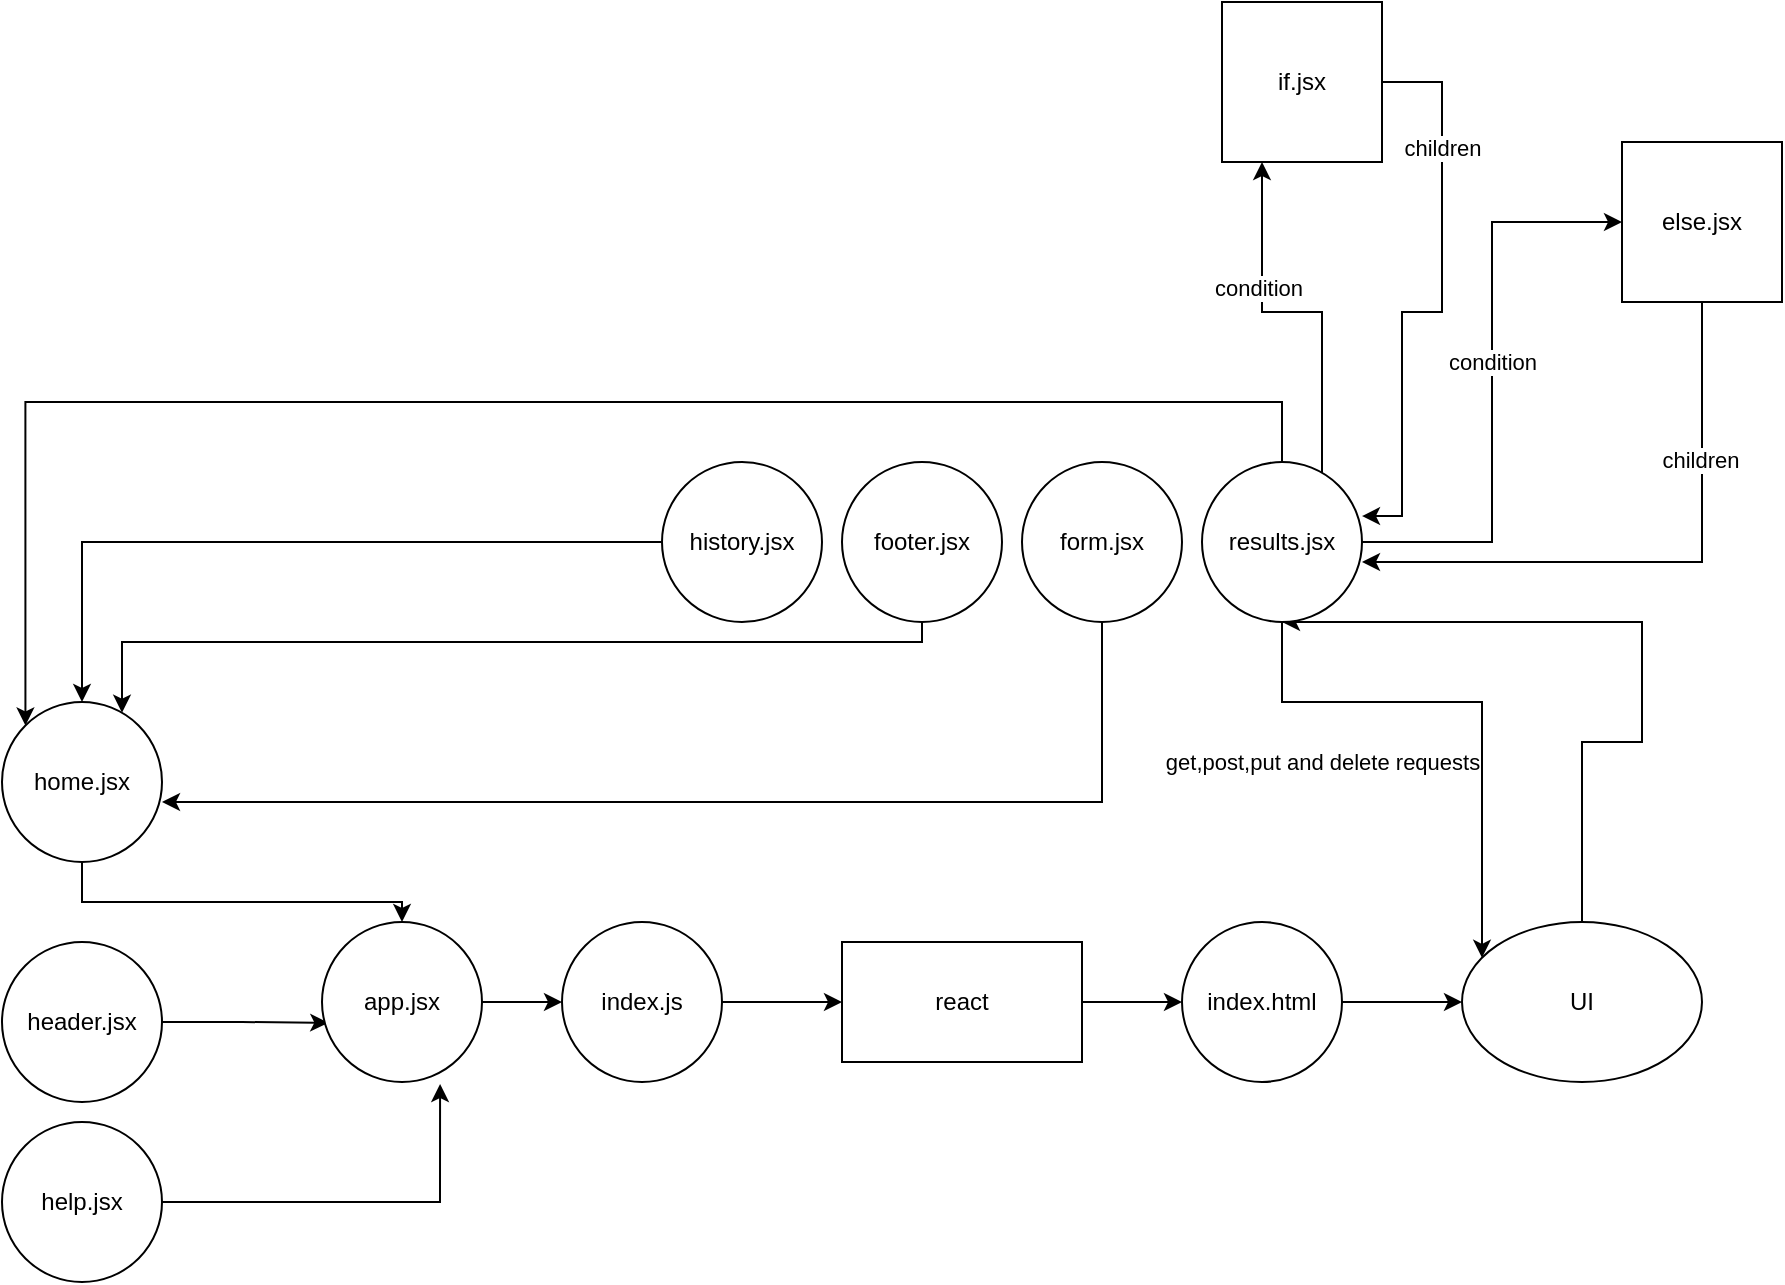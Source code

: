 <mxfile version="14.8.1" type="github">
  <diagram id="CyibtDGt1zRBIY38E2ax" name="Page-1">
    <mxGraphModel dx="1422" dy="1805" grid="1" gridSize="10" guides="1" tooltips="1" connect="1" arrows="1" fold="1" page="1" pageScale="1" pageWidth="850" pageHeight="1100" math="0" shadow="0">
      <root>
        <mxCell id="0" />
        <mxCell id="1" parent="0" />
        <mxCell id="5jCtWk1MnimySxwpMfV8-1" style="edgeStyle=orthogonalEdgeStyle;rounded=0;orthogonalLoop=1;jettySize=auto;html=1;exitX=1;exitY=0.5;exitDx=0;exitDy=0;entryX=0;entryY=0.5;entryDx=0;entryDy=0;" parent="1" source="5jCtWk1MnimySxwpMfV8-2" target="5jCtWk1MnimySxwpMfV8-15" edge="1">
          <mxGeometry relative="1" as="geometry" />
        </mxCell>
        <mxCell id="5jCtWk1MnimySxwpMfV8-2" value="react" style="rounded=0;whiteSpace=wrap;html=1;" parent="1" vertex="1">
          <mxGeometry x="420" y="220" width="120" height="60" as="geometry" />
        </mxCell>
        <mxCell id="5jCtWk1MnimySxwpMfV8-3" style="edgeStyle=orthogonalEdgeStyle;rounded=0;orthogonalLoop=1;jettySize=auto;html=1;entryX=0.5;entryY=1;entryDx=0;entryDy=0;" parent="1" source="5jCtWk1MnimySxwpMfV8-5" target="5jCtWk1MnimySxwpMfV8-19" edge="1">
          <mxGeometry relative="1" as="geometry">
            <Array as="points">
              <mxPoint x="790" y="120" />
              <mxPoint x="820" y="120" />
              <mxPoint x="820" y="60" />
            </Array>
          </mxGeometry>
        </mxCell>
        <mxCell id="5jCtWk1MnimySxwpMfV8-4" value="get,post,put and delete requests" style="edgeLabel;html=1;align=center;verticalAlign=middle;resizable=0;points=[];" parent="5jCtWk1MnimySxwpMfV8-3" vertex="1" connectable="0">
          <mxGeometry x="0.138" y="2" relative="1" as="geometry">
            <mxPoint x="-135" y="68" as="offset" />
          </mxGeometry>
        </mxCell>
        <mxCell id="5jCtWk1MnimySxwpMfV8-5" value="UI" style="ellipse;whiteSpace=wrap;html=1;" parent="1" vertex="1">
          <mxGeometry x="730" y="210" width="120" height="80" as="geometry" />
        </mxCell>
        <mxCell id="z7aVrtwdr3h7vjK7sF4N-5" style="edgeStyle=orthogonalEdgeStyle;rounded=0;orthogonalLoop=1;jettySize=auto;html=1;" edge="1" parent="1" source="5jCtWk1MnimySxwpMfV8-7" target="z7aVrtwdr3h7vjK7sF4N-3">
          <mxGeometry relative="1" as="geometry">
            <Array as="points">
              <mxPoint x="460" y="70" />
              <mxPoint x="60" y="70" />
            </Array>
          </mxGeometry>
        </mxCell>
        <mxCell id="5jCtWk1MnimySxwpMfV8-7" value="footer.jsx" style="ellipse;whiteSpace=wrap;html=1;aspect=fixed;" parent="1" vertex="1">
          <mxGeometry x="420" y="-20" width="80" height="80" as="geometry" />
        </mxCell>
        <mxCell id="5jCtWk1MnimySxwpMfV8-8" style="edgeStyle=orthogonalEdgeStyle;rounded=0;orthogonalLoop=1;jettySize=auto;html=1;entryX=0.039;entryY=0.63;entryDx=0;entryDy=0;entryPerimeter=0;" parent="1" source="5jCtWk1MnimySxwpMfV8-9" target="5jCtWk1MnimySxwpMfV8-17" edge="1">
          <mxGeometry relative="1" as="geometry" />
        </mxCell>
        <mxCell id="5jCtWk1MnimySxwpMfV8-9" value="header.jsx" style="ellipse;whiteSpace=wrap;html=1;aspect=fixed;" parent="1" vertex="1">
          <mxGeometry y="220" width="80" height="80" as="geometry" />
        </mxCell>
        <mxCell id="z7aVrtwdr3h7vjK7sF4N-6" style="edgeStyle=orthogonalEdgeStyle;rounded=0;orthogonalLoop=1;jettySize=auto;html=1;entryX=1;entryY=0.625;entryDx=0;entryDy=0;entryPerimeter=0;" edge="1" parent="1" source="5jCtWk1MnimySxwpMfV8-11" target="z7aVrtwdr3h7vjK7sF4N-3">
          <mxGeometry relative="1" as="geometry">
            <Array as="points">
              <mxPoint x="550" y="150" />
            </Array>
          </mxGeometry>
        </mxCell>
        <mxCell id="5jCtWk1MnimySxwpMfV8-11" value="form.jsx" style="ellipse;whiteSpace=wrap;html=1;aspect=fixed;" parent="1" vertex="1">
          <mxGeometry x="510" y="-20" width="80" height="80" as="geometry" />
        </mxCell>
        <mxCell id="5jCtWk1MnimySxwpMfV8-12" style="edgeStyle=orthogonalEdgeStyle;rounded=0;orthogonalLoop=1;jettySize=auto;html=1;entryX=0;entryY=0.5;entryDx=0;entryDy=0;" parent="1" source="5jCtWk1MnimySxwpMfV8-13" target="5jCtWk1MnimySxwpMfV8-2" edge="1">
          <mxGeometry relative="1" as="geometry" />
        </mxCell>
        <mxCell id="5jCtWk1MnimySxwpMfV8-13" value="index.js" style="ellipse;whiteSpace=wrap;html=1;aspect=fixed;" parent="1" vertex="1">
          <mxGeometry x="280" y="210" width="80" height="80" as="geometry" />
        </mxCell>
        <mxCell id="5jCtWk1MnimySxwpMfV8-14" style="edgeStyle=orthogonalEdgeStyle;rounded=0;orthogonalLoop=1;jettySize=auto;html=1;entryX=0;entryY=0.5;entryDx=0;entryDy=0;" parent="1" source="5jCtWk1MnimySxwpMfV8-15" target="5jCtWk1MnimySxwpMfV8-5" edge="1">
          <mxGeometry relative="1" as="geometry">
            <mxPoint x="670" y="250" as="targetPoint" />
          </mxGeometry>
        </mxCell>
        <mxCell id="5jCtWk1MnimySxwpMfV8-15" value="index.html" style="ellipse;whiteSpace=wrap;html=1;aspect=fixed;" parent="1" vertex="1">
          <mxGeometry x="590" y="210" width="80" height="80" as="geometry" />
        </mxCell>
        <mxCell id="5jCtWk1MnimySxwpMfV8-16" style="edgeStyle=orthogonalEdgeStyle;rounded=0;orthogonalLoop=1;jettySize=auto;html=1;exitX=1;exitY=0.5;exitDx=0;exitDy=0;entryX=0;entryY=0.5;entryDx=0;entryDy=0;" parent="1" source="5jCtWk1MnimySxwpMfV8-17" target="5jCtWk1MnimySxwpMfV8-13" edge="1">
          <mxGeometry relative="1" as="geometry" />
        </mxCell>
        <mxCell id="5jCtWk1MnimySxwpMfV8-17" value="app.jsx" style="ellipse;whiteSpace=wrap;html=1;aspect=fixed;" parent="1" vertex="1">
          <mxGeometry x="160" y="210" width="80" height="80" as="geometry" />
        </mxCell>
        <mxCell id="z7aVrtwdr3h7vjK7sF4N-7" style="edgeStyle=orthogonalEdgeStyle;rounded=0;orthogonalLoop=1;jettySize=auto;html=1;entryX=0;entryY=0;entryDx=0;entryDy=0;" edge="1" parent="1" source="5jCtWk1MnimySxwpMfV8-19" target="z7aVrtwdr3h7vjK7sF4N-3">
          <mxGeometry relative="1" as="geometry">
            <Array as="points">
              <mxPoint x="640" y="-50" />
              <mxPoint x="12" y="-50" />
            </Array>
          </mxGeometry>
        </mxCell>
        <mxCell id="z7aVrtwdr3h7vjK7sF4N-13" style="edgeStyle=orthogonalEdgeStyle;rounded=0;orthogonalLoop=1;jettySize=auto;html=1;entryX=0;entryY=0.5;entryDx=0;entryDy=0;" edge="1" parent="1" source="5jCtWk1MnimySxwpMfV8-19" target="5jCtWk1MnimySxwpMfV8-22">
          <mxGeometry relative="1" as="geometry">
            <Array as="points">
              <mxPoint x="745" y="20" />
              <mxPoint x="745" y="-140" />
            </Array>
          </mxGeometry>
        </mxCell>
        <mxCell id="z7aVrtwdr3h7vjK7sF4N-14" value="condition" style="edgeLabel;html=1;align=center;verticalAlign=middle;resizable=0;points=[];" vertex="1" connectable="0" parent="z7aVrtwdr3h7vjK7sF4N-13">
          <mxGeometry x="0.069" relative="1" as="geometry">
            <mxPoint as="offset" />
          </mxGeometry>
        </mxCell>
        <mxCell id="z7aVrtwdr3h7vjK7sF4N-16" style="edgeStyle=orthogonalEdgeStyle;rounded=0;orthogonalLoop=1;jettySize=auto;html=1;entryX=0.25;entryY=1;entryDx=0;entryDy=0;" edge="1" parent="1" source="5jCtWk1MnimySxwpMfV8-19" target="5jCtWk1MnimySxwpMfV8-23">
          <mxGeometry relative="1" as="geometry">
            <Array as="points">
              <mxPoint x="660" y="-95" />
              <mxPoint x="630" y="-95" />
            </Array>
          </mxGeometry>
        </mxCell>
        <mxCell id="z7aVrtwdr3h7vjK7sF4N-18" value="condition" style="edgeLabel;html=1;align=center;verticalAlign=middle;resizable=0;points=[];" vertex="1" connectable="0" parent="z7aVrtwdr3h7vjK7sF4N-16">
          <mxGeometry x="0.325" y="2" relative="1" as="geometry">
            <mxPoint as="offset" />
          </mxGeometry>
        </mxCell>
        <mxCell id="z7aVrtwdr3h7vjK7sF4N-20" style="edgeStyle=orthogonalEdgeStyle;rounded=0;orthogonalLoop=1;jettySize=auto;html=1;" edge="1" parent="1" source="5jCtWk1MnimySxwpMfV8-19" target="5jCtWk1MnimySxwpMfV8-5">
          <mxGeometry relative="1" as="geometry">
            <Array as="points">
              <mxPoint x="640" y="100" />
              <mxPoint x="740" y="100" />
            </Array>
          </mxGeometry>
        </mxCell>
        <mxCell id="5jCtWk1MnimySxwpMfV8-19" value="results.jsx" style="ellipse;whiteSpace=wrap;html=1;aspect=fixed;" parent="1" vertex="1">
          <mxGeometry x="600" y="-20" width="80" height="80" as="geometry" />
        </mxCell>
        <mxCell id="z7aVrtwdr3h7vjK7sF4N-11" style="edgeStyle=orthogonalEdgeStyle;rounded=0;orthogonalLoop=1;jettySize=auto;html=1;entryX=1;entryY=0.625;entryDx=0;entryDy=0;entryPerimeter=0;" edge="1" parent="1" source="5jCtWk1MnimySxwpMfV8-22" target="5jCtWk1MnimySxwpMfV8-19">
          <mxGeometry relative="1" as="geometry">
            <Array as="points">
              <mxPoint x="850" y="30" />
            </Array>
          </mxGeometry>
        </mxCell>
        <mxCell id="z7aVrtwdr3h7vjK7sF4N-15" value="children" style="edgeLabel;html=1;align=center;verticalAlign=middle;resizable=0;points=[];" vertex="1" connectable="0" parent="z7aVrtwdr3h7vjK7sF4N-11">
          <mxGeometry x="-0.473" y="-1" relative="1" as="geometry">
            <mxPoint as="offset" />
          </mxGeometry>
        </mxCell>
        <mxCell id="5jCtWk1MnimySxwpMfV8-22" value="else.jsx" style="whiteSpace=wrap;html=1;aspect=fixed;" parent="1" vertex="1">
          <mxGeometry x="810" y="-180" width="80" height="80" as="geometry" />
        </mxCell>
        <mxCell id="z7aVrtwdr3h7vjK7sF4N-17" style="edgeStyle=orthogonalEdgeStyle;rounded=0;orthogonalLoop=1;jettySize=auto;html=1;entryX=1;entryY=0.338;entryDx=0;entryDy=0;entryPerimeter=0;" edge="1" parent="1" source="5jCtWk1MnimySxwpMfV8-23" target="5jCtWk1MnimySxwpMfV8-19">
          <mxGeometry relative="1" as="geometry">
            <Array as="points">
              <mxPoint x="720" y="-210" />
              <mxPoint x="720" y="-95" />
              <mxPoint x="700" y="-95" />
              <mxPoint x="700" y="7" />
            </Array>
          </mxGeometry>
        </mxCell>
        <mxCell id="z7aVrtwdr3h7vjK7sF4N-19" value="children" style="edgeLabel;html=1;align=center;verticalAlign=middle;resizable=0;points=[];" vertex="1" connectable="0" parent="z7aVrtwdr3h7vjK7sF4N-17">
          <mxGeometry x="-0.561" relative="1" as="geometry">
            <mxPoint as="offset" />
          </mxGeometry>
        </mxCell>
        <mxCell id="5jCtWk1MnimySxwpMfV8-23" value="if.jsx" style="whiteSpace=wrap;html=1;aspect=fixed;" parent="1" vertex="1">
          <mxGeometry x="610" y="-250" width="80" height="80" as="geometry" />
        </mxCell>
        <mxCell id="z7aVrtwdr3h7vjK7sF4N-4" style="edgeStyle=orthogonalEdgeStyle;rounded=0;orthogonalLoop=1;jettySize=auto;html=1;" edge="1" parent="1" source="5jCtWk1MnimySxwpMfV8-21" target="z7aVrtwdr3h7vjK7sF4N-3">
          <mxGeometry relative="1" as="geometry" />
        </mxCell>
        <mxCell id="5jCtWk1MnimySxwpMfV8-21" value="history.jsx" style="ellipse;whiteSpace=wrap;html=1;aspect=fixed;" parent="1" vertex="1">
          <mxGeometry x="330" y="-20" width="80" height="80" as="geometry" />
        </mxCell>
        <mxCell id="z7aVrtwdr3h7vjK7sF4N-8" style="edgeStyle=orthogonalEdgeStyle;rounded=0;orthogonalLoop=1;jettySize=auto;html=1;" edge="1" parent="1" source="z7aVrtwdr3h7vjK7sF4N-3" target="5jCtWk1MnimySxwpMfV8-17">
          <mxGeometry relative="1" as="geometry">
            <Array as="points">
              <mxPoint x="40" y="200" />
              <mxPoint x="200" y="200" />
            </Array>
          </mxGeometry>
        </mxCell>
        <mxCell id="z7aVrtwdr3h7vjK7sF4N-3" value="home.jsx" style="ellipse;whiteSpace=wrap;html=1;aspect=fixed;" vertex="1" parent="1">
          <mxGeometry y="100" width="80" height="80" as="geometry" />
        </mxCell>
        <mxCell id="z7aVrtwdr3h7vjK7sF4N-10" style="edgeStyle=orthogonalEdgeStyle;rounded=0;orthogonalLoop=1;jettySize=auto;html=1;entryX=0.738;entryY=1.013;entryDx=0;entryDy=0;entryPerimeter=0;" edge="1" parent="1" source="z7aVrtwdr3h7vjK7sF4N-9" target="5jCtWk1MnimySxwpMfV8-17">
          <mxGeometry relative="1" as="geometry" />
        </mxCell>
        <mxCell id="z7aVrtwdr3h7vjK7sF4N-9" value="help.jsx" style="ellipse;whiteSpace=wrap;html=1;aspect=fixed;" vertex="1" parent="1">
          <mxGeometry y="310" width="80" height="80" as="geometry" />
        </mxCell>
      </root>
    </mxGraphModel>
  </diagram>
</mxfile>
